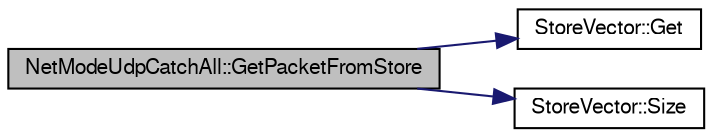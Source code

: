 digraph G
{
  edge [fontname="FreeSans",fontsize="10",labelfontname="FreeSans",labelfontsize="10"];
  node [fontname="FreeSans",fontsize="10",shape=record];
  rankdir=LR;
  Node1 [label="NetModeUdpCatchAll::GetPacketFromStore",height=0.2,width=0.4,color="black", fillcolor="grey75", style="filled" fontcolor="black"];
  Node1 -> Node2 [color="midnightblue",fontsize="10",style="solid",fontname="FreeSans"];
  Node2 [label="StoreVector::Get",height=0.2,width=0.4,color="black", fillcolor="white", style="filled",URL="$class_store_vector.html#ad46c0b4759c50a2dfd47c3cbccbb5d67"];
  Node1 -> Node3 [color="midnightblue",fontsize="10",style="solid",fontname="FreeSans"];
  Node3 [label="StoreVector::Size",height=0.2,width=0.4,color="black", fillcolor="white", style="filled",URL="$class_store_vector.html#a161dc8c23affc6290c7dced3f1b77382"];
}
